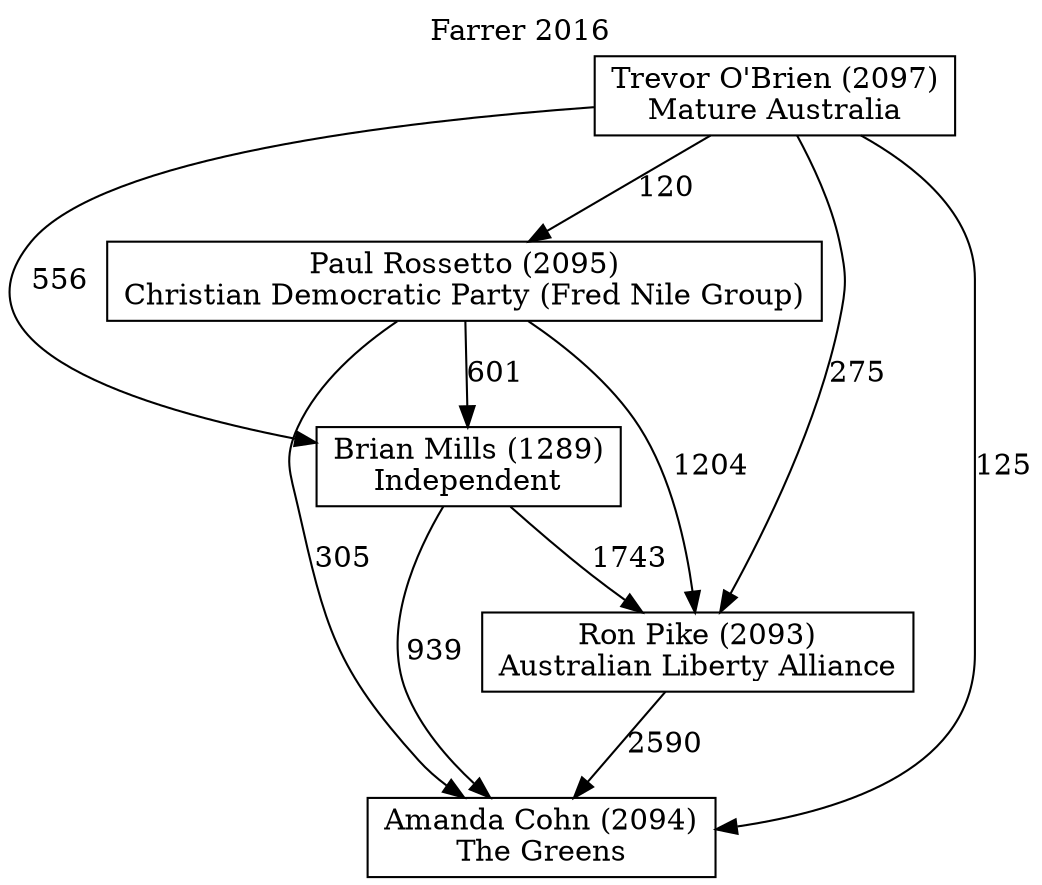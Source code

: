 // House preference flow
digraph "Amanda Cohn (2094)_Farrer_2016" {
	graph [label="Farrer 2016" labelloc=t mclimit=10]
	node [shape=box]
	"Amanda Cohn (2094)" [label="Amanda Cohn (2094)
The Greens"]
	"Ron Pike (2093)" [label="Ron Pike (2093)
Australian Liberty Alliance"]
	"Brian Mills (1289)" [label="Brian Mills (1289)
Independent"]
	"Paul Rossetto (2095)" [label="Paul Rossetto (2095)
Christian Democratic Party (Fred Nile Group)"]
	"Trevor O'Brien (2097)" [label="Trevor O'Brien (2097)
Mature Australia"]
	"Amanda Cohn (2094)" [label="Amanda Cohn (2094)
The Greens"]
	"Brian Mills (1289)" [label="Brian Mills (1289)
Independent"]
	"Paul Rossetto (2095)" [label="Paul Rossetto (2095)
Christian Democratic Party (Fred Nile Group)"]
	"Trevor O'Brien (2097)" [label="Trevor O'Brien (2097)
Mature Australia"]
	"Amanda Cohn (2094)" [label="Amanda Cohn (2094)
The Greens"]
	"Paul Rossetto (2095)" [label="Paul Rossetto (2095)
Christian Democratic Party (Fred Nile Group)"]
	"Trevor O'Brien (2097)" [label="Trevor O'Brien (2097)
Mature Australia"]
	"Amanda Cohn (2094)" [label="Amanda Cohn (2094)
The Greens"]
	"Trevor O'Brien (2097)" [label="Trevor O'Brien (2097)
Mature Australia"]
	"Trevor O'Brien (2097)" [label="Trevor O'Brien (2097)
Mature Australia"]
	"Paul Rossetto (2095)" [label="Paul Rossetto (2095)
Christian Democratic Party (Fred Nile Group)"]
	"Trevor O'Brien (2097)" [label="Trevor O'Brien (2097)
Mature Australia"]
	"Trevor O'Brien (2097)" [label="Trevor O'Brien (2097)
Mature Australia"]
	"Brian Mills (1289)" [label="Brian Mills (1289)
Independent"]
	"Paul Rossetto (2095)" [label="Paul Rossetto (2095)
Christian Democratic Party (Fred Nile Group)"]
	"Trevor O'Brien (2097)" [label="Trevor O'Brien (2097)
Mature Australia"]
	"Brian Mills (1289)" [label="Brian Mills (1289)
Independent"]
	"Trevor O'Brien (2097)" [label="Trevor O'Brien (2097)
Mature Australia"]
	"Trevor O'Brien (2097)" [label="Trevor O'Brien (2097)
Mature Australia"]
	"Paul Rossetto (2095)" [label="Paul Rossetto (2095)
Christian Democratic Party (Fred Nile Group)"]
	"Trevor O'Brien (2097)" [label="Trevor O'Brien (2097)
Mature Australia"]
	"Trevor O'Brien (2097)" [label="Trevor O'Brien (2097)
Mature Australia"]
	"Ron Pike (2093)" [label="Ron Pike (2093)
Australian Liberty Alliance"]
	"Brian Mills (1289)" [label="Brian Mills (1289)
Independent"]
	"Paul Rossetto (2095)" [label="Paul Rossetto (2095)
Christian Democratic Party (Fred Nile Group)"]
	"Trevor O'Brien (2097)" [label="Trevor O'Brien (2097)
Mature Australia"]
	"Ron Pike (2093)" [label="Ron Pike (2093)
Australian Liberty Alliance"]
	"Paul Rossetto (2095)" [label="Paul Rossetto (2095)
Christian Democratic Party (Fred Nile Group)"]
	"Trevor O'Brien (2097)" [label="Trevor O'Brien (2097)
Mature Australia"]
	"Ron Pike (2093)" [label="Ron Pike (2093)
Australian Liberty Alliance"]
	"Trevor O'Brien (2097)" [label="Trevor O'Brien (2097)
Mature Australia"]
	"Trevor O'Brien (2097)" [label="Trevor O'Brien (2097)
Mature Australia"]
	"Paul Rossetto (2095)" [label="Paul Rossetto (2095)
Christian Democratic Party (Fred Nile Group)"]
	"Trevor O'Brien (2097)" [label="Trevor O'Brien (2097)
Mature Australia"]
	"Trevor O'Brien (2097)" [label="Trevor O'Brien (2097)
Mature Australia"]
	"Brian Mills (1289)" [label="Brian Mills (1289)
Independent"]
	"Paul Rossetto (2095)" [label="Paul Rossetto (2095)
Christian Democratic Party (Fred Nile Group)"]
	"Trevor O'Brien (2097)" [label="Trevor O'Brien (2097)
Mature Australia"]
	"Brian Mills (1289)" [label="Brian Mills (1289)
Independent"]
	"Trevor O'Brien (2097)" [label="Trevor O'Brien (2097)
Mature Australia"]
	"Trevor O'Brien (2097)" [label="Trevor O'Brien (2097)
Mature Australia"]
	"Paul Rossetto (2095)" [label="Paul Rossetto (2095)
Christian Democratic Party (Fred Nile Group)"]
	"Trevor O'Brien (2097)" [label="Trevor O'Brien (2097)
Mature Australia"]
	"Trevor O'Brien (2097)" [label="Trevor O'Brien (2097)
Mature Australia"]
	"Ron Pike (2093)" -> "Amanda Cohn (2094)" [label=2590]
	"Brian Mills (1289)" -> "Ron Pike (2093)" [label=1743]
	"Paul Rossetto (2095)" -> "Brian Mills (1289)" [label=601]
	"Trevor O'Brien (2097)" -> "Paul Rossetto (2095)" [label=120]
	"Brian Mills (1289)" -> "Amanda Cohn (2094)" [label=939]
	"Paul Rossetto (2095)" -> "Amanda Cohn (2094)" [label=305]
	"Trevor O'Brien (2097)" -> "Amanda Cohn (2094)" [label=125]
	"Trevor O'Brien (2097)" -> "Brian Mills (1289)" [label=556]
	"Paul Rossetto (2095)" -> "Ron Pike (2093)" [label=1204]
	"Trevor O'Brien (2097)" -> "Ron Pike (2093)" [label=275]
}
